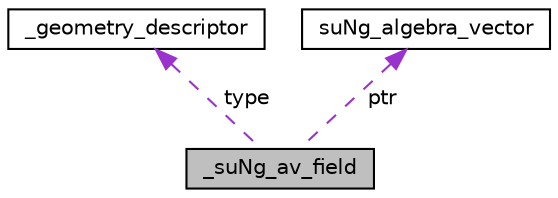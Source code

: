 digraph "_suNg_av_field"
{
 // LATEX_PDF_SIZE
  edge [fontname="Helvetica",fontsize="10",labelfontname="Helvetica",labelfontsize="10"];
  node [fontname="Helvetica",fontsize="10",shape=record];
  Node1 [label="_suNg_av_field",height=0.2,width=0.4,color="black", fillcolor="grey75", style="filled", fontcolor="black",tooltip=" "];
  Node2 -> Node1 [dir="back",color="darkorchid3",fontsize="10",style="dashed",label=" type" ];
  Node2 [label="_geometry_descriptor",height=0.2,width=0.4,color="black", fillcolor="white", style="filled",URL="$db/d43/struct__geometry__descriptor.html",tooltip=" "];
  Node3 -> Node1 [dir="back",color="darkorchid3",fontsize="10",style="dashed",label=" ptr" ];
  Node3 [label="suNg_algebra_vector",height=0.2,width=0.4,color="black", fillcolor="white", style="filled",URL="$d3/dcb/structsuNg__algebra__vector.html",tooltip=" "];
}
